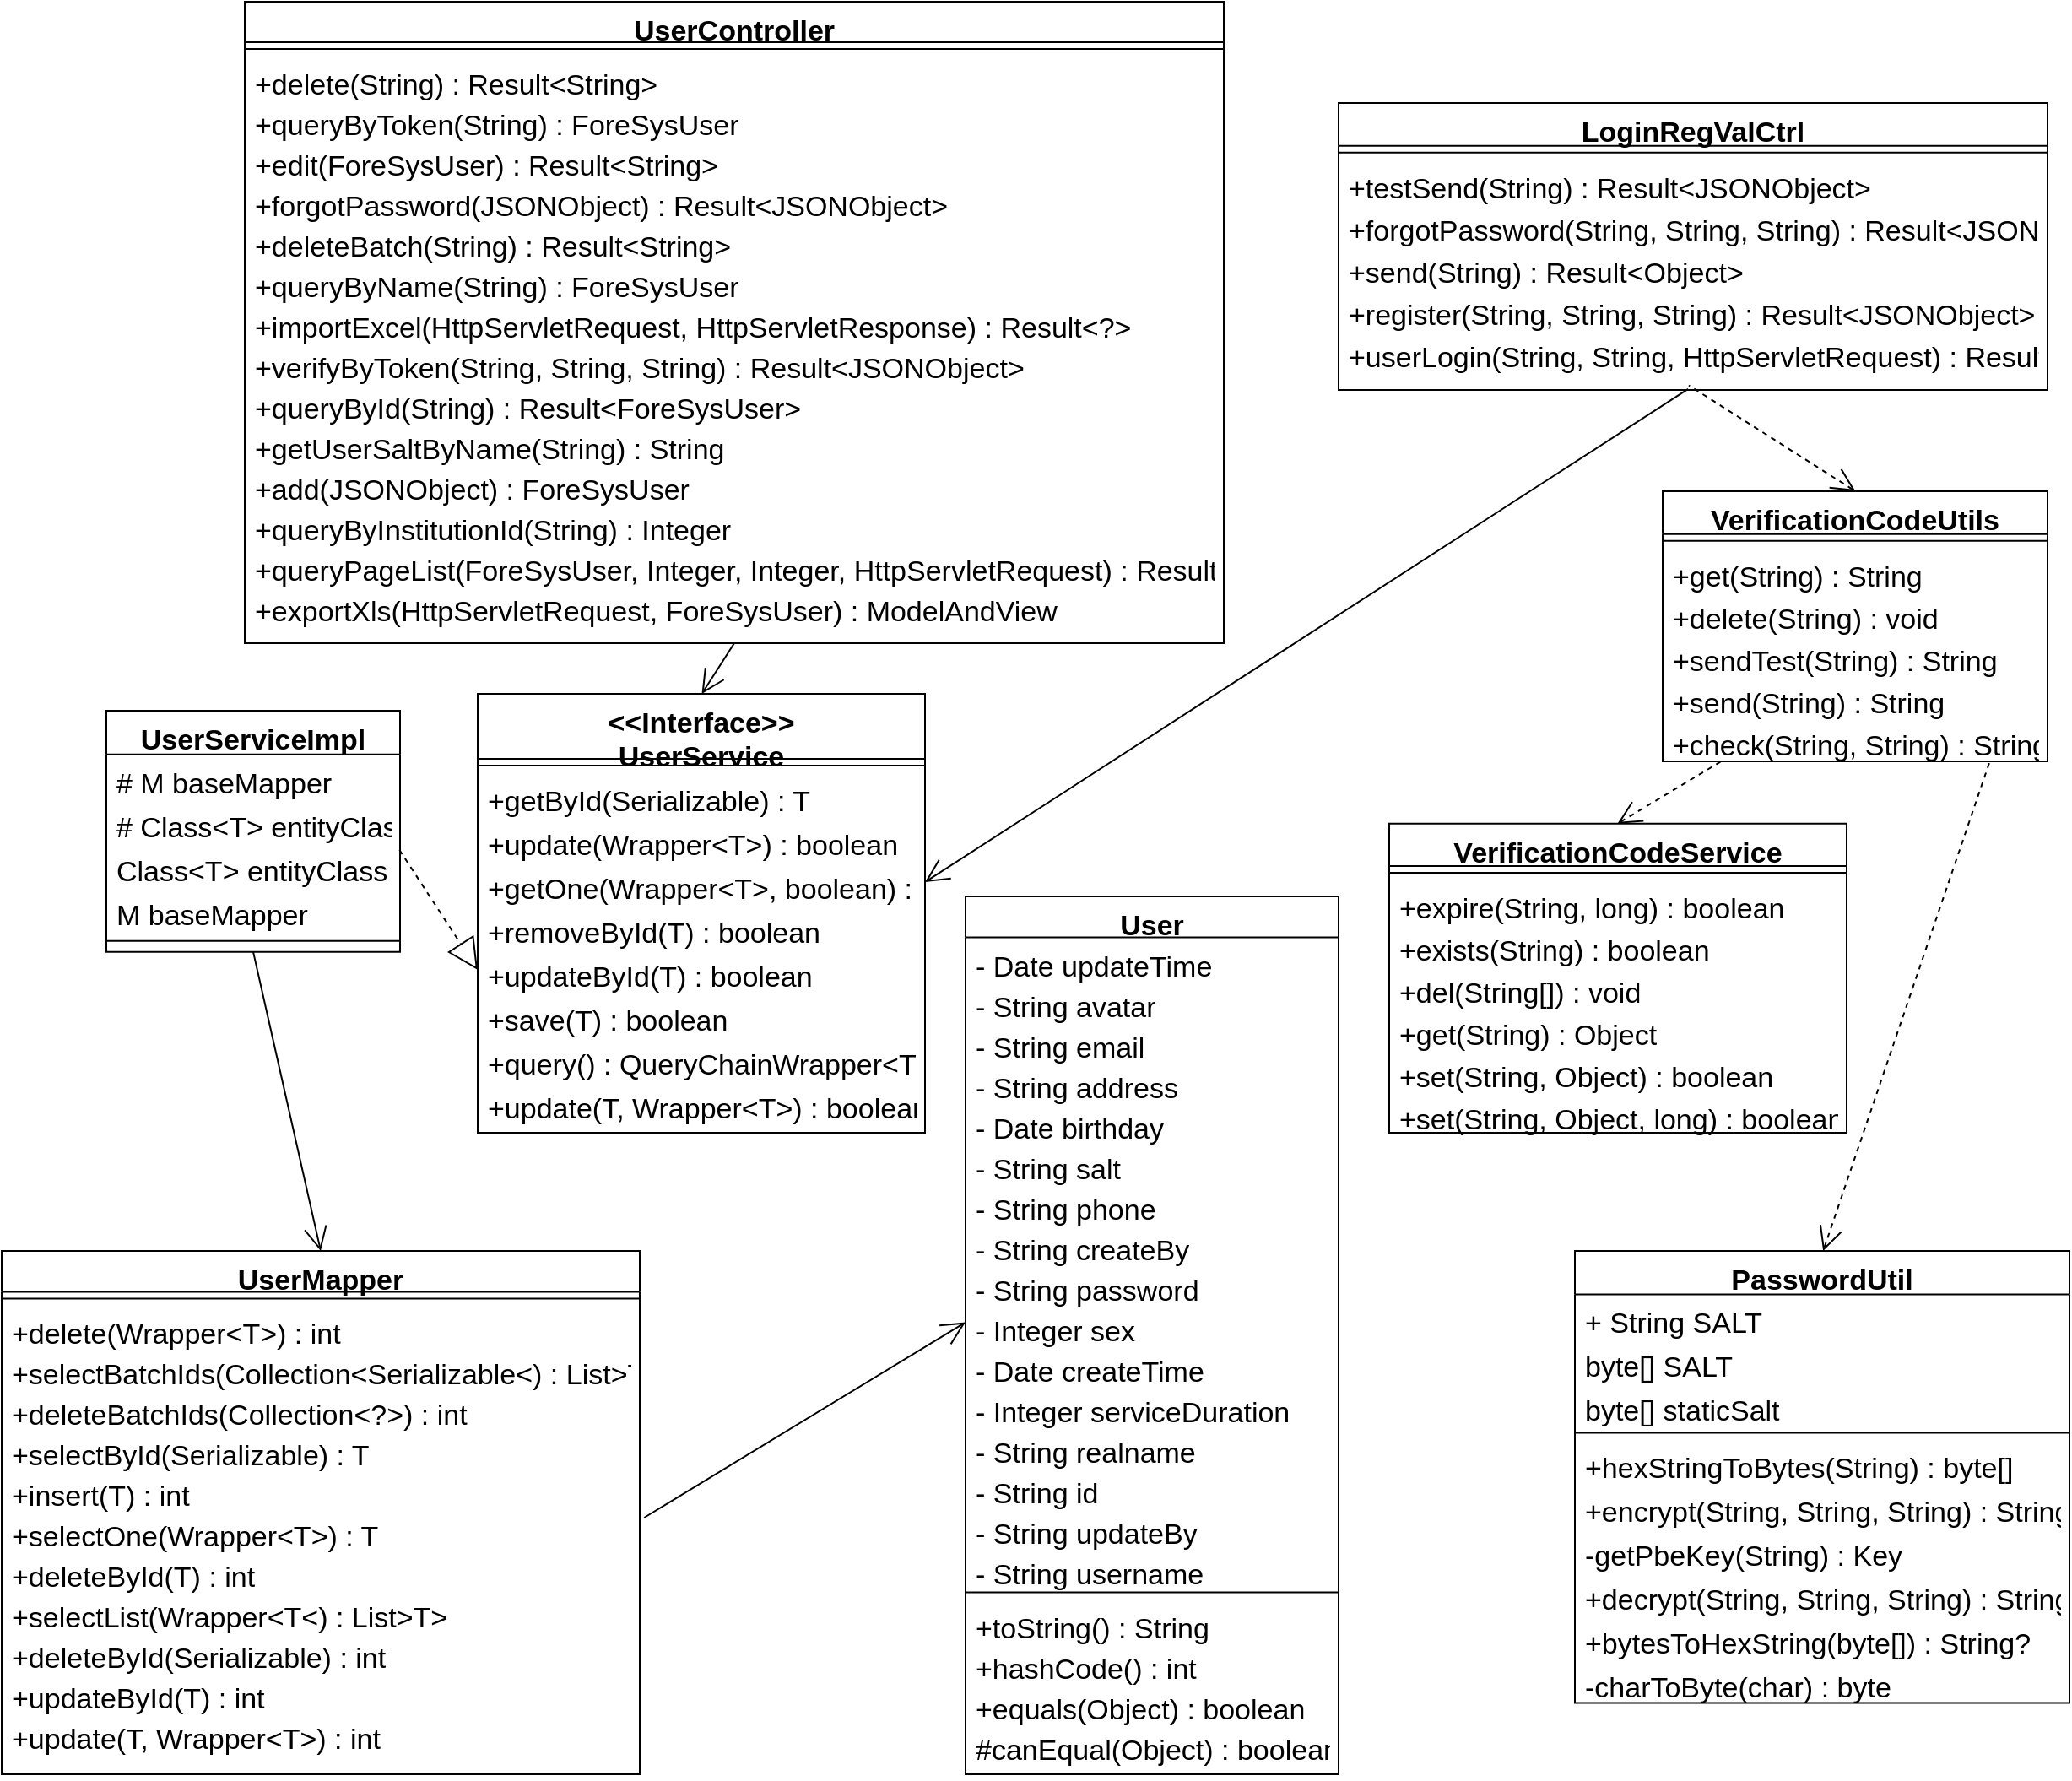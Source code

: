 <mxfile version="24.5.1" type="github">
  <diagram name="第 1 页" id="JgA8WgljMYyJsv3ChiZQ">
    <mxGraphModel dx="1793" dy="923" grid="1" gridSize="10" guides="1" tooltips="1" connect="1" arrows="1" fold="1" page="1" pageScale="1" pageWidth="827" pageHeight="1169" math="0" shadow="0">
      <root>
        <mxCell id="0" />
        <mxCell id="1" parent="0" />
        <mxCell id="t9qs0iMhJcl3v5R80LaA-109" value="UserController" style="swimlane;fontStyle=1;align=center;verticalAlign=top;childLayout=stackLayout;horizontal=1;startSize=24;horizontalStack=0;resizeParent=1;resizeParentMax=0;resizeLast=0;collapsible=0;marginBottom=0;fontSize=17;" vertex="1" parent="1">
          <mxGeometry x="172" y="640" width="580" height="380" as="geometry" />
        </mxCell>
        <mxCell id="t9qs0iMhJcl3v5R80LaA-110" style="line;strokeWidth=1;fillColor=none;align=left;verticalAlign=middle;spacingTop=-1;spacingLeft=3;spacingRight=3;rotatable=0;labelPosition=right;points=[];portConstraint=eastwest;strokeColor=inherit;fontSize=17;" vertex="1" parent="t9qs0iMhJcl3v5R80LaA-109">
          <mxGeometry y="24" width="580" height="8" as="geometry" />
        </mxCell>
        <mxCell id="t9qs0iMhJcl3v5R80LaA-111" value="+delete(String) : Result&lt;String&gt;" style="text;strokeColor=none;fillColor=none;align=left;verticalAlign=top;spacingLeft=4;spacingRight=4;overflow=hidden;rotatable=0;points=[[0,0.5],[1,0.5]];portConstraint=eastwest;fontSize=17;" vertex="1" parent="t9qs0iMhJcl3v5R80LaA-109">
          <mxGeometry y="32" width="580" height="24" as="geometry" />
        </mxCell>
        <mxCell id="t9qs0iMhJcl3v5R80LaA-112" value="+queryByToken(String) : ForeSysUser" style="text;strokeColor=none;fillColor=none;align=left;verticalAlign=top;spacingLeft=4;spacingRight=4;overflow=hidden;rotatable=0;points=[[0,0.5],[1,0.5]];portConstraint=eastwest;fontSize=17;" vertex="1" parent="t9qs0iMhJcl3v5R80LaA-109">
          <mxGeometry y="56" width="580" height="24" as="geometry" />
        </mxCell>
        <mxCell id="t9qs0iMhJcl3v5R80LaA-113" value="+edit(ForeSysUser) : Result&lt;String&gt;" style="text;strokeColor=none;fillColor=none;align=left;verticalAlign=top;spacingLeft=4;spacingRight=4;overflow=hidden;rotatable=0;points=[[0,0.5],[1,0.5]];portConstraint=eastwest;fontSize=17;" vertex="1" parent="t9qs0iMhJcl3v5R80LaA-109">
          <mxGeometry y="80" width="580" height="24" as="geometry" />
        </mxCell>
        <mxCell id="t9qs0iMhJcl3v5R80LaA-114" value="+forgotPassword(JSONObject) : Result&lt;JSONObject&gt;" style="text;strokeColor=none;fillColor=none;align=left;verticalAlign=top;spacingLeft=4;spacingRight=4;overflow=hidden;rotatable=0;points=[[0,0.5],[1,0.5]];portConstraint=eastwest;fontSize=17;" vertex="1" parent="t9qs0iMhJcl3v5R80LaA-109">
          <mxGeometry y="104" width="580" height="24" as="geometry" />
        </mxCell>
        <mxCell id="t9qs0iMhJcl3v5R80LaA-115" value="+deleteBatch(String) : Result&lt;String&gt;" style="text;strokeColor=none;fillColor=none;align=left;verticalAlign=top;spacingLeft=4;spacingRight=4;overflow=hidden;rotatable=0;points=[[0,0.5],[1,0.5]];portConstraint=eastwest;fontSize=17;" vertex="1" parent="t9qs0iMhJcl3v5R80LaA-109">
          <mxGeometry y="128" width="580" height="24" as="geometry" />
        </mxCell>
        <mxCell id="t9qs0iMhJcl3v5R80LaA-116" value="+queryByName(String) : ForeSysUser" style="text;strokeColor=none;fillColor=none;align=left;verticalAlign=top;spacingLeft=4;spacingRight=4;overflow=hidden;rotatable=0;points=[[0,0.5],[1,0.5]];portConstraint=eastwest;fontSize=17;" vertex="1" parent="t9qs0iMhJcl3v5R80LaA-109">
          <mxGeometry y="152" width="580" height="24" as="geometry" />
        </mxCell>
        <mxCell id="t9qs0iMhJcl3v5R80LaA-117" value="+importExcel(HttpServletRequest, HttpServletResponse) : Result&lt;?&gt;" style="text;strokeColor=none;fillColor=none;align=left;verticalAlign=top;spacingLeft=4;spacingRight=4;overflow=hidden;rotatable=0;points=[[0,0.5],[1,0.5]];portConstraint=eastwest;fontSize=17;" vertex="1" parent="t9qs0iMhJcl3v5R80LaA-109">
          <mxGeometry y="176" width="580" height="24" as="geometry" />
        </mxCell>
        <mxCell id="t9qs0iMhJcl3v5R80LaA-118" value="+verifyByToken(String, String, String) : Result&lt;JSONObject&gt;" style="text;strokeColor=none;fillColor=none;align=left;verticalAlign=top;spacingLeft=4;spacingRight=4;overflow=hidden;rotatable=0;points=[[0,0.5],[1,0.5]];portConstraint=eastwest;fontSize=17;" vertex="1" parent="t9qs0iMhJcl3v5R80LaA-109">
          <mxGeometry y="200" width="580" height="24" as="geometry" />
        </mxCell>
        <mxCell id="t9qs0iMhJcl3v5R80LaA-119" value="+queryById(String) : Result&lt;ForeSysUser&gt;" style="text;strokeColor=none;fillColor=none;align=left;verticalAlign=top;spacingLeft=4;spacingRight=4;overflow=hidden;rotatable=0;points=[[0,0.5],[1,0.5]];portConstraint=eastwest;fontSize=17;" vertex="1" parent="t9qs0iMhJcl3v5R80LaA-109">
          <mxGeometry y="224" width="580" height="24" as="geometry" />
        </mxCell>
        <mxCell id="t9qs0iMhJcl3v5R80LaA-120" value="+getUserSaltByName(String) : String" style="text;strokeColor=none;fillColor=none;align=left;verticalAlign=top;spacingLeft=4;spacingRight=4;overflow=hidden;rotatable=0;points=[[0,0.5],[1,0.5]];portConstraint=eastwest;fontSize=17;" vertex="1" parent="t9qs0iMhJcl3v5R80LaA-109">
          <mxGeometry y="248" width="580" height="24" as="geometry" />
        </mxCell>
        <mxCell id="t9qs0iMhJcl3v5R80LaA-121" value="+add(JSONObject) : ForeSysUser" style="text;strokeColor=none;fillColor=none;align=left;verticalAlign=top;spacingLeft=4;spacingRight=4;overflow=hidden;rotatable=0;points=[[0,0.5],[1,0.5]];portConstraint=eastwest;fontSize=17;" vertex="1" parent="t9qs0iMhJcl3v5R80LaA-109">
          <mxGeometry y="272" width="580" height="24" as="geometry" />
        </mxCell>
        <mxCell id="t9qs0iMhJcl3v5R80LaA-122" value="+queryByInstitutionId(String) : Integer" style="text;strokeColor=none;fillColor=none;align=left;verticalAlign=top;spacingLeft=4;spacingRight=4;overflow=hidden;rotatable=0;points=[[0,0.5],[1,0.5]];portConstraint=eastwest;fontSize=17;" vertex="1" parent="t9qs0iMhJcl3v5R80LaA-109">
          <mxGeometry y="296" width="580" height="24" as="geometry" />
        </mxCell>
        <mxCell id="t9qs0iMhJcl3v5R80LaA-123" value="+queryPageList(ForeSysUser, Integer, Integer, HttpServletRequest) : Result&lt;IPage&lt;JSONObject&gt;&gt;" style="text;strokeColor=none;fillColor=none;align=left;verticalAlign=top;spacingLeft=4;spacingRight=4;overflow=hidden;rotatable=0;points=[[0,0.5],[1,0.5]];portConstraint=eastwest;fontSize=17;" vertex="1" parent="t9qs0iMhJcl3v5R80LaA-109">
          <mxGeometry y="320" width="580" height="24" as="geometry" />
        </mxCell>
        <mxCell id="t9qs0iMhJcl3v5R80LaA-124" value="+exportXls(HttpServletRequest, ForeSysUser) : ModelAndView" style="text;strokeColor=none;fillColor=none;align=left;verticalAlign=top;spacingLeft=4;spacingRight=4;overflow=hidden;rotatable=0;points=[[0,0.5],[1,0.5]];portConstraint=eastwest;fontSize=17;" vertex="1" parent="t9qs0iMhJcl3v5R80LaA-109">
          <mxGeometry y="344" width="580" height="36" as="geometry" />
        </mxCell>
        <mxCell id="t9qs0iMhJcl3v5R80LaA-125" value="&lt;&lt;Interface&gt;&gt;&#xa;UserService" style="swimlane;fontStyle=1;align=center;verticalAlign=top;childLayout=stackLayout;horizontal=1;startSize=38.55;horizontalStack=0;resizeParent=1;resizeParentMax=0;resizeLast=0;collapsible=0;marginBottom=0;fontSize=17;" vertex="1" parent="1">
          <mxGeometry x="310" y="1050" width="265" height="260" as="geometry" />
        </mxCell>
        <mxCell id="t9qs0iMhJcl3v5R80LaA-126" style="line;strokeWidth=1;fillColor=none;align=left;verticalAlign=middle;spacingTop=-1;spacingLeft=3;spacingRight=3;rotatable=0;labelPosition=right;points=[];portConstraint=eastwest;strokeColor=inherit;fontSize=17;" vertex="1" parent="t9qs0iMhJcl3v5R80LaA-125">
          <mxGeometry y="38.55" width="265" height="8" as="geometry" />
        </mxCell>
        <mxCell id="t9qs0iMhJcl3v5R80LaA-127" value="+getById(Serializable) : T" style="text;strokeColor=none;fillColor=none;align=left;verticalAlign=top;spacingLeft=4;spacingRight=4;overflow=hidden;rotatable=0;points=[[0,0.5],[1,0.5]];portConstraint=eastwest;fontSize=17;" vertex="1" parent="t9qs0iMhJcl3v5R80LaA-125">
          <mxGeometry y="46.55" width="265" height="26" as="geometry" />
        </mxCell>
        <mxCell id="t9qs0iMhJcl3v5R80LaA-128" value="+update(Wrapper&lt;T&gt;) : boolean" style="text;strokeColor=none;fillColor=none;align=left;verticalAlign=top;spacingLeft=4;spacingRight=4;overflow=hidden;rotatable=0;points=[[0,0.5],[1,0.5]];portConstraint=eastwest;fontSize=17;" vertex="1" parent="t9qs0iMhJcl3v5R80LaA-125">
          <mxGeometry y="72.55" width="265" height="26" as="geometry" />
        </mxCell>
        <mxCell id="t9qs0iMhJcl3v5R80LaA-129" value="+getOne(Wrapper&lt;T&gt;, boolean) : T" style="text;strokeColor=none;fillColor=none;align=left;verticalAlign=top;spacingLeft=4;spacingRight=4;overflow=hidden;rotatable=0;points=[[0,0.5],[1,0.5]];portConstraint=eastwest;fontSize=17;" vertex="1" parent="t9qs0iMhJcl3v5R80LaA-125">
          <mxGeometry y="98.55" width="265" height="26" as="geometry" />
        </mxCell>
        <mxCell id="t9qs0iMhJcl3v5R80LaA-130" value="+removeById(T) : boolean" style="text;strokeColor=none;fillColor=none;align=left;verticalAlign=top;spacingLeft=4;spacingRight=4;overflow=hidden;rotatable=0;points=[[0,0.5],[1,0.5]];portConstraint=eastwest;fontSize=17;" vertex="1" parent="t9qs0iMhJcl3v5R80LaA-125">
          <mxGeometry y="124.55" width="265" height="26" as="geometry" />
        </mxCell>
        <mxCell id="t9qs0iMhJcl3v5R80LaA-131" value="+updateById(T) : boolean" style="text;strokeColor=none;fillColor=none;align=left;verticalAlign=top;spacingLeft=4;spacingRight=4;overflow=hidden;rotatable=0;points=[[0,0.5],[1,0.5]];portConstraint=eastwest;fontSize=17;" vertex="1" parent="t9qs0iMhJcl3v5R80LaA-125">
          <mxGeometry y="150.55" width="265" height="26" as="geometry" />
        </mxCell>
        <mxCell id="t9qs0iMhJcl3v5R80LaA-132" value="+save(T) : boolean" style="text;strokeColor=none;fillColor=none;align=left;verticalAlign=top;spacingLeft=4;spacingRight=4;overflow=hidden;rotatable=0;points=[[0,0.5],[1,0.5]];portConstraint=eastwest;fontSize=17;" vertex="1" parent="t9qs0iMhJcl3v5R80LaA-125">
          <mxGeometry y="176.55" width="265" height="26" as="geometry" />
        </mxCell>
        <mxCell id="t9qs0iMhJcl3v5R80LaA-133" value="+query() : QueryChainWrapper&lt;T&gt;" style="text;strokeColor=none;fillColor=none;align=left;verticalAlign=top;spacingLeft=4;spacingRight=4;overflow=hidden;rotatable=0;points=[[0,0.5],[1,0.5]];portConstraint=eastwest;fontSize=17;" vertex="1" parent="t9qs0iMhJcl3v5R80LaA-125">
          <mxGeometry y="202.55" width="265" height="26" as="geometry" />
        </mxCell>
        <mxCell id="t9qs0iMhJcl3v5R80LaA-134" value="+update(T, Wrapper&lt;T&gt;) : boolean" style="text;strokeColor=none;fillColor=none;align=left;verticalAlign=top;spacingLeft=4;spacingRight=4;overflow=hidden;rotatable=0;points=[[0,0.5],[1,0.5]];portConstraint=eastwest;fontSize=17;" vertex="1" parent="t9qs0iMhJcl3v5R80LaA-125">
          <mxGeometry y="228.55" width="265" height="31.45" as="geometry" />
        </mxCell>
        <mxCell id="t9qs0iMhJcl3v5R80LaA-135" value="User" style="swimlane;fontStyle=1;align=center;verticalAlign=top;childLayout=stackLayout;horizontal=1;startSize=24.286;horizontalStack=0;resizeParent=1;resizeParentMax=0;resizeLast=0;collapsible=0;marginBottom=0;fontSize=17;" vertex="1" parent="1">
          <mxGeometry x="599" y="1170" width="221" height="519.996" as="geometry" />
        </mxCell>
        <mxCell id="t9qs0iMhJcl3v5R80LaA-136" value="- Date updateTime" style="text;strokeColor=none;fillColor=none;align=left;verticalAlign=top;spacingLeft=4;spacingRight=4;overflow=hidden;rotatable=0;points=[[0,0.5],[1,0.5]];portConstraint=eastwest;fontSize=17;" vertex="1" parent="t9qs0iMhJcl3v5R80LaA-135">
          <mxGeometry y="24.286" width="221" height="24" as="geometry" />
        </mxCell>
        <mxCell id="t9qs0iMhJcl3v5R80LaA-137" value="- String avatar" style="text;strokeColor=none;fillColor=none;align=left;verticalAlign=top;spacingLeft=4;spacingRight=4;overflow=hidden;rotatable=0;points=[[0,0.5],[1,0.5]];portConstraint=eastwest;fontSize=17;" vertex="1" parent="t9qs0iMhJcl3v5R80LaA-135">
          <mxGeometry y="48.286" width="221" height="24" as="geometry" />
        </mxCell>
        <mxCell id="t9qs0iMhJcl3v5R80LaA-138" value="- String email" style="text;strokeColor=none;fillColor=none;align=left;verticalAlign=top;spacingLeft=4;spacingRight=4;overflow=hidden;rotatable=0;points=[[0,0.5],[1,0.5]];portConstraint=eastwest;fontSize=17;" vertex="1" parent="t9qs0iMhJcl3v5R80LaA-135">
          <mxGeometry y="72.286" width="221" height="24" as="geometry" />
        </mxCell>
        <mxCell id="t9qs0iMhJcl3v5R80LaA-139" value="- String address" style="text;strokeColor=none;fillColor=none;align=left;verticalAlign=top;spacingLeft=4;spacingRight=4;overflow=hidden;rotatable=0;points=[[0,0.5],[1,0.5]];portConstraint=eastwest;fontSize=17;" vertex="1" parent="t9qs0iMhJcl3v5R80LaA-135">
          <mxGeometry y="96.286" width="221" height="24" as="geometry" />
        </mxCell>
        <mxCell id="t9qs0iMhJcl3v5R80LaA-140" value="- Date birthday" style="text;strokeColor=none;fillColor=none;align=left;verticalAlign=top;spacingLeft=4;spacingRight=4;overflow=hidden;rotatable=0;points=[[0,0.5],[1,0.5]];portConstraint=eastwest;fontSize=17;" vertex="1" parent="t9qs0iMhJcl3v5R80LaA-135">
          <mxGeometry y="120.286" width="221" height="24" as="geometry" />
        </mxCell>
        <mxCell id="t9qs0iMhJcl3v5R80LaA-141" value="- String salt" style="text;strokeColor=none;fillColor=none;align=left;verticalAlign=top;spacingLeft=4;spacingRight=4;overflow=hidden;rotatable=0;points=[[0,0.5],[1,0.5]];portConstraint=eastwest;fontSize=17;" vertex="1" parent="t9qs0iMhJcl3v5R80LaA-135">
          <mxGeometry y="144.286" width="221" height="24" as="geometry" />
        </mxCell>
        <mxCell id="t9qs0iMhJcl3v5R80LaA-142" value="- String phone" style="text;strokeColor=none;fillColor=none;align=left;verticalAlign=top;spacingLeft=4;spacingRight=4;overflow=hidden;rotatable=0;points=[[0,0.5],[1,0.5]];portConstraint=eastwest;fontSize=17;" vertex="1" parent="t9qs0iMhJcl3v5R80LaA-135">
          <mxGeometry y="168.286" width="221" height="24" as="geometry" />
        </mxCell>
        <mxCell id="t9qs0iMhJcl3v5R80LaA-143" value="- String createBy" style="text;strokeColor=none;fillColor=none;align=left;verticalAlign=top;spacingLeft=4;spacingRight=4;overflow=hidden;rotatable=0;points=[[0,0.5],[1,0.5]];portConstraint=eastwest;fontSize=17;" vertex="1" parent="t9qs0iMhJcl3v5R80LaA-135">
          <mxGeometry y="192.286" width="221" height="24" as="geometry" />
        </mxCell>
        <mxCell id="t9qs0iMhJcl3v5R80LaA-144" value="- String password" style="text;strokeColor=none;fillColor=none;align=left;verticalAlign=top;spacingLeft=4;spacingRight=4;overflow=hidden;rotatable=0;points=[[0,0.5],[1,0.5]];portConstraint=eastwest;fontSize=17;" vertex="1" parent="t9qs0iMhJcl3v5R80LaA-135">
          <mxGeometry y="216.286" width="221" height="24" as="geometry" />
        </mxCell>
        <mxCell id="t9qs0iMhJcl3v5R80LaA-145" value="- Integer sex" style="text;strokeColor=none;fillColor=none;align=left;verticalAlign=top;spacingLeft=4;spacingRight=4;overflow=hidden;rotatable=0;points=[[0,0.5],[1,0.5]];portConstraint=eastwest;fontSize=17;" vertex="1" parent="t9qs0iMhJcl3v5R80LaA-135">
          <mxGeometry y="240.286" width="221" height="24" as="geometry" />
        </mxCell>
        <mxCell id="t9qs0iMhJcl3v5R80LaA-146" value="- Date createTime" style="text;strokeColor=none;fillColor=none;align=left;verticalAlign=top;spacingLeft=4;spacingRight=4;overflow=hidden;rotatable=0;points=[[0,0.5],[1,0.5]];portConstraint=eastwest;fontSize=17;" vertex="1" parent="t9qs0iMhJcl3v5R80LaA-135">
          <mxGeometry y="264.286" width="221" height="24" as="geometry" />
        </mxCell>
        <mxCell id="t9qs0iMhJcl3v5R80LaA-147" value="- Integer serviceDuration" style="text;strokeColor=none;fillColor=none;align=left;verticalAlign=top;spacingLeft=4;spacingRight=4;overflow=hidden;rotatable=0;points=[[0,0.5],[1,0.5]];portConstraint=eastwest;fontSize=17;" vertex="1" parent="t9qs0iMhJcl3v5R80LaA-135">
          <mxGeometry y="288.286" width="221" height="24" as="geometry" />
        </mxCell>
        <mxCell id="t9qs0iMhJcl3v5R80LaA-148" value="- String realname" style="text;strokeColor=none;fillColor=none;align=left;verticalAlign=top;spacingLeft=4;spacingRight=4;overflow=hidden;rotatable=0;points=[[0,0.5],[1,0.5]];portConstraint=eastwest;fontSize=17;" vertex="1" parent="t9qs0iMhJcl3v5R80LaA-135">
          <mxGeometry y="312.286" width="221" height="24" as="geometry" />
        </mxCell>
        <mxCell id="t9qs0iMhJcl3v5R80LaA-149" value="- String id" style="text;strokeColor=none;fillColor=none;align=left;verticalAlign=top;spacingLeft=4;spacingRight=4;overflow=hidden;rotatable=0;points=[[0,0.5],[1,0.5]];portConstraint=eastwest;fontSize=17;" vertex="1" parent="t9qs0iMhJcl3v5R80LaA-135">
          <mxGeometry y="336.286" width="221" height="24" as="geometry" />
        </mxCell>
        <mxCell id="t9qs0iMhJcl3v5R80LaA-150" value="- String updateBy" style="text;strokeColor=none;fillColor=none;align=left;verticalAlign=top;spacingLeft=4;spacingRight=4;overflow=hidden;rotatable=0;points=[[0,0.5],[1,0.5]];portConstraint=eastwest;fontSize=17;" vertex="1" parent="t9qs0iMhJcl3v5R80LaA-135">
          <mxGeometry y="360.286" width="221" height="24" as="geometry" />
        </mxCell>
        <mxCell id="t9qs0iMhJcl3v5R80LaA-151" value="- String username" style="text;strokeColor=none;fillColor=none;align=left;verticalAlign=top;spacingLeft=4;spacingRight=4;overflow=hidden;rotatable=0;points=[[0,0.5],[1,0.5]];portConstraint=eastwest;fontSize=17;" vertex="1" parent="t9qs0iMhJcl3v5R80LaA-135">
          <mxGeometry y="384.286" width="221" height="24" as="geometry" />
        </mxCell>
        <mxCell id="t9qs0iMhJcl3v5R80LaA-152" style="line;strokeWidth=1;fillColor=none;align=left;verticalAlign=middle;spacingTop=-1;spacingLeft=3;spacingRight=3;rotatable=0;labelPosition=right;points=[];portConstraint=eastwest;strokeColor=inherit;fontSize=17;" vertex="1" parent="t9qs0iMhJcl3v5R80LaA-135">
          <mxGeometry y="408.286" width="221" height="8" as="geometry" />
        </mxCell>
        <mxCell id="t9qs0iMhJcl3v5R80LaA-153" value="+toString() : String" style="text;strokeColor=none;fillColor=none;align=left;verticalAlign=top;spacingLeft=4;spacingRight=4;overflow=hidden;rotatable=0;points=[[0,0.5],[1,0.5]];portConstraint=eastwest;fontSize=17;" vertex="1" parent="t9qs0iMhJcl3v5R80LaA-135">
          <mxGeometry y="416.286" width="221" height="24" as="geometry" />
        </mxCell>
        <mxCell id="t9qs0iMhJcl3v5R80LaA-154" value="+hashCode() : int" style="text;strokeColor=none;fillColor=none;align=left;verticalAlign=top;spacingLeft=4;spacingRight=4;overflow=hidden;rotatable=0;points=[[0,0.5],[1,0.5]];portConstraint=eastwest;fontSize=17;" vertex="1" parent="t9qs0iMhJcl3v5R80LaA-135">
          <mxGeometry y="440.286" width="221" height="24" as="geometry" />
        </mxCell>
        <mxCell id="t9qs0iMhJcl3v5R80LaA-155" value="+equals(Object) : boolean" style="text;strokeColor=none;fillColor=none;align=left;verticalAlign=top;spacingLeft=4;spacingRight=4;overflow=hidden;rotatable=0;points=[[0,0.5],[1,0.5]];portConstraint=eastwest;fontSize=17;" vertex="1" parent="t9qs0iMhJcl3v5R80LaA-135">
          <mxGeometry y="464.286" width="221" height="24" as="geometry" />
        </mxCell>
        <mxCell id="t9qs0iMhJcl3v5R80LaA-156" value="#canEqual(Object) : boolean" style="text;strokeColor=none;fillColor=none;align=left;verticalAlign=top;spacingLeft=4;spacingRight=4;overflow=hidden;rotatable=0;points=[[0,0.5],[1,0.5]];portConstraint=eastwest;fontSize=17;" vertex="1" parent="t9qs0iMhJcl3v5R80LaA-135">
          <mxGeometry y="488.286" width="221" height="31.71" as="geometry" />
        </mxCell>
        <mxCell id="t9qs0iMhJcl3v5R80LaA-157" value="UserMapper" style="swimlane;fontStyle=1;align=center;verticalAlign=top;childLayout=stackLayout;horizontal=1;startSize=24.24;horizontalStack=0;resizeParent=1;resizeParentMax=0;resizeLast=0;collapsible=0;marginBottom=0;fontSize=17;" vertex="1" parent="1">
          <mxGeometry x="28" y="1380" width="378" height="310" as="geometry" />
        </mxCell>
        <mxCell id="t9qs0iMhJcl3v5R80LaA-158" style="line;strokeWidth=1;fillColor=none;align=left;verticalAlign=middle;spacingTop=-1;spacingLeft=3;spacingRight=3;rotatable=0;labelPosition=right;points=[];portConstraint=eastwest;strokeColor=inherit;fontSize=17;" vertex="1" parent="t9qs0iMhJcl3v5R80LaA-157">
          <mxGeometry y="24.24" width="378" height="8" as="geometry" />
        </mxCell>
        <mxCell id="t9qs0iMhJcl3v5R80LaA-159" value="+delete(Wrapper&lt;T&gt;) : int" style="text;strokeColor=none;fillColor=none;align=left;verticalAlign=top;spacingLeft=4;spacingRight=4;overflow=hidden;rotatable=0;points=[[0,0.5],[1,0.5]];portConstraint=eastwest;fontSize=17;" vertex="1" parent="t9qs0iMhJcl3v5R80LaA-157">
          <mxGeometry y="32.24" width="378" height="24" as="geometry" />
        </mxCell>
        <mxCell id="t9qs0iMhJcl3v5R80LaA-160" value="+selectBatchIds(Collection&lt;Serializable&lt;) : List&gt;T&gt;" style="text;strokeColor=none;fillColor=none;align=left;verticalAlign=top;spacingLeft=4;spacingRight=4;overflow=hidden;rotatable=0;points=[[0,0.5],[1,0.5]];portConstraint=eastwest;fontSize=17;" vertex="1" parent="t9qs0iMhJcl3v5R80LaA-157">
          <mxGeometry y="56.24" width="378" height="24" as="geometry" />
        </mxCell>
        <mxCell id="t9qs0iMhJcl3v5R80LaA-161" value="+deleteBatchIds(Collection&lt;?&gt;) : int" style="text;strokeColor=none;fillColor=none;align=left;verticalAlign=top;spacingLeft=4;spacingRight=4;overflow=hidden;rotatable=0;points=[[0,0.5],[1,0.5]];portConstraint=eastwest;fontSize=17;" vertex="1" parent="t9qs0iMhJcl3v5R80LaA-157">
          <mxGeometry y="80.24" width="378" height="24" as="geometry" />
        </mxCell>
        <mxCell id="t9qs0iMhJcl3v5R80LaA-162" value="+selectById(Serializable) : T" style="text;strokeColor=none;fillColor=none;align=left;verticalAlign=top;spacingLeft=4;spacingRight=4;overflow=hidden;rotatable=0;points=[[0,0.5],[1,0.5]];portConstraint=eastwest;fontSize=17;" vertex="1" parent="t9qs0iMhJcl3v5R80LaA-157">
          <mxGeometry y="104.24" width="378" height="24" as="geometry" />
        </mxCell>
        <mxCell id="t9qs0iMhJcl3v5R80LaA-163" value="+insert(T) : int" style="text;strokeColor=none;fillColor=none;align=left;verticalAlign=top;spacingLeft=4;spacingRight=4;overflow=hidden;rotatable=0;points=[[0,0.5],[1,0.5]];portConstraint=eastwest;fontSize=17;" vertex="1" parent="t9qs0iMhJcl3v5R80LaA-157">
          <mxGeometry y="128.24" width="378" height="24" as="geometry" />
        </mxCell>
        <mxCell id="t9qs0iMhJcl3v5R80LaA-164" value="+selectOne(Wrapper&lt;T&gt;) : T" style="text;strokeColor=none;fillColor=none;align=left;verticalAlign=top;spacingLeft=4;spacingRight=4;overflow=hidden;rotatable=0;points=[[0,0.5],[1,0.5]];portConstraint=eastwest;fontSize=17;" vertex="1" parent="t9qs0iMhJcl3v5R80LaA-157">
          <mxGeometry y="152.24" width="378" height="24" as="geometry" />
        </mxCell>
        <mxCell id="t9qs0iMhJcl3v5R80LaA-165" value="+deleteById(T) : int" style="text;strokeColor=none;fillColor=none;align=left;verticalAlign=top;spacingLeft=4;spacingRight=4;overflow=hidden;rotatable=0;points=[[0,0.5],[1,0.5]];portConstraint=eastwest;fontSize=17;" vertex="1" parent="t9qs0iMhJcl3v5R80LaA-157">
          <mxGeometry y="176.24" width="378" height="24" as="geometry" />
        </mxCell>
        <mxCell id="t9qs0iMhJcl3v5R80LaA-166" value="+selectList(Wrapper&lt;T&lt;) : List&gt;T&gt;" style="text;strokeColor=none;fillColor=none;align=left;verticalAlign=top;spacingLeft=4;spacingRight=4;overflow=hidden;rotatable=0;points=[[0,0.5],[1,0.5]];portConstraint=eastwest;fontSize=17;" vertex="1" parent="t9qs0iMhJcl3v5R80LaA-157">
          <mxGeometry y="200.24" width="378" height="24" as="geometry" />
        </mxCell>
        <mxCell id="t9qs0iMhJcl3v5R80LaA-167" value="+deleteById(Serializable) : int" style="text;strokeColor=none;fillColor=none;align=left;verticalAlign=top;spacingLeft=4;spacingRight=4;overflow=hidden;rotatable=0;points=[[0,0.5],[1,0.5]];portConstraint=eastwest;fontSize=17;" vertex="1" parent="t9qs0iMhJcl3v5R80LaA-157">
          <mxGeometry y="224.24" width="378" height="24" as="geometry" />
        </mxCell>
        <mxCell id="t9qs0iMhJcl3v5R80LaA-168" value="+updateById(T) : int" style="text;strokeColor=none;fillColor=none;align=left;verticalAlign=top;spacingLeft=4;spacingRight=4;overflow=hidden;rotatable=0;points=[[0,0.5],[1,0.5]];portConstraint=eastwest;fontSize=17;" vertex="1" parent="t9qs0iMhJcl3v5R80LaA-157">
          <mxGeometry y="248.24" width="378" height="24" as="geometry" />
        </mxCell>
        <mxCell id="t9qs0iMhJcl3v5R80LaA-169" value="+update(T, Wrapper&lt;T&gt;) : int" style="text;strokeColor=none;fillColor=none;align=left;verticalAlign=top;spacingLeft=4;spacingRight=4;overflow=hidden;rotatable=0;points=[[0,0.5],[1,0.5]];portConstraint=eastwest;fontSize=17;" vertex="1" parent="t9qs0iMhJcl3v5R80LaA-157">
          <mxGeometry y="272.24" width="378" height="37.76" as="geometry" />
        </mxCell>
        <mxCell id="t9qs0iMhJcl3v5R80LaA-170" value="VerificationCodeUtils" style="swimlane;fontStyle=1;align=center;verticalAlign=top;childLayout=stackLayout;horizontal=1;startSize=25.385;horizontalStack=0;resizeParent=1;resizeParentMax=0;resizeLast=0;collapsible=0;marginBottom=0;fontSize=17;" vertex="1" parent="1">
          <mxGeometry x="1012" y="930" width="228" height="160.005" as="geometry" />
        </mxCell>
        <mxCell id="t9qs0iMhJcl3v5R80LaA-171" style="line;strokeWidth=1;fillColor=none;align=left;verticalAlign=middle;spacingTop=-1;spacingLeft=3;spacingRight=3;rotatable=0;labelPosition=right;points=[];portConstraint=eastwest;strokeColor=inherit;fontSize=17;" vertex="1" parent="t9qs0iMhJcl3v5R80LaA-170">
          <mxGeometry y="25.385" width="228" height="8" as="geometry" />
        </mxCell>
        <mxCell id="t9qs0iMhJcl3v5R80LaA-172" value="+get(String) : String" style="text;strokeColor=none;fillColor=none;align=left;verticalAlign=top;spacingLeft=4;spacingRight=4;overflow=hidden;rotatable=0;points=[[0,0.5],[1,0.5]];portConstraint=eastwest;fontSize=17;" vertex="1" parent="t9qs0iMhJcl3v5R80LaA-170">
          <mxGeometry y="33.385" width="228" height="25" as="geometry" />
        </mxCell>
        <mxCell id="t9qs0iMhJcl3v5R80LaA-173" value="+delete(String) : void" style="text;strokeColor=none;fillColor=none;align=left;verticalAlign=top;spacingLeft=4;spacingRight=4;overflow=hidden;rotatable=0;points=[[0,0.5],[1,0.5]];portConstraint=eastwest;fontSize=17;" vertex="1" parent="t9qs0iMhJcl3v5R80LaA-170">
          <mxGeometry y="58.385" width="228" height="25" as="geometry" />
        </mxCell>
        <mxCell id="t9qs0iMhJcl3v5R80LaA-174" value="+sendTest(String) : String" style="text;strokeColor=none;fillColor=none;align=left;verticalAlign=top;spacingLeft=4;spacingRight=4;overflow=hidden;rotatable=0;points=[[0,0.5],[1,0.5]];portConstraint=eastwest;fontSize=17;" vertex="1" parent="t9qs0iMhJcl3v5R80LaA-170">
          <mxGeometry y="83.385" width="228" height="25" as="geometry" />
        </mxCell>
        <mxCell id="t9qs0iMhJcl3v5R80LaA-175" value="+send(String) : String" style="text;strokeColor=none;fillColor=none;align=left;verticalAlign=top;spacingLeft=4;spacingRight=4;overflow=hidden;rotatable=0;points=[[0,0.5],[1,0.5]];portConstraint=eastwest;fontSize=17;" vertex="1" parent="t9qs0iMhJcl3v5R80LaA-170">
          <mxGeometry y="108.385" width="228" height="25" as="geometry" />
        </mxCell>
        <mxCell id="t9qs0iMhJcl3v5R80LaA-176" value="+check(String, String) : String" style="text;strokeColor=none;fillColor=none;align=left;verticalAlign=top;spacingLeft=4;spacingRight=4;overflow=hidden;rotatable=0;points=[[0,0.5],[1,0.5]];portConstraint=eastwest;fontSize=17;" vertex="1" parent="t9qs0iMhJcl3v5R80LaA-170">
          <mxGeometry y="133.385" width="228" height="26.62" as="geometry" />
        </mxCell>
        <mxCell id="t9qs0iMhJcl3v5R80LaA-177" value="LoginRegValCtrl" style="swimlane;fontStyle=1;align=center;verticalAlign=top;childLayout=stackLayout;horizontal=1;startSize=25.385;horizontalStack=0;resizeParent=1;resizeParentMax=0;resizeLast=0;collapsible=0;marginBottom=0;fontSize=17;" vertex="1" parent="1">
          <mxGeometry x="820" y="700" width="420" height="170.005" as="geometry" />
        </mxCell>
        <mxCell id="t9qs0iMhJcl3v5R80LaA-178" style="line;strokeWidth=1;fillColor=none;align=left;verticalAlign=middle;spacingTop=-1;spacingLeft=3;spacingRight=3;rotatable=0;labelPosition=right;points=[];portConstraint=eastwest;strokeColor=inherit;fontSize=17;" vertex="1" parent="t9qs0iMhJcl3v5R80LaA-177">
          <mxGeometry y="25.385" width="420" height="8" as="geometry" />
        </mxCell>
        <mxCell id="t9qs0iMhJcl3v5R80LaA-179" value="+testSend(String) : Result&lt;JSONObject&gt;" style="text;strokeColor=none;fillColor=none;align=left;verticalAlign=top;spacingLeft=4;spacingRight=4;overflow=hidden;rotatable=0;points=[[0,0.5],[1,0.5]];portConstraint=eastwest;fontSize=17;" vertex="1" parent="t9qs0iMhJcl3v5R80LaA-177">
          <mxGeometry y="33.385" width="420" height="25" as="geometry" />
        </mxCell>
        <mxCell id="t9qs0iMhJcl3v5R80LaA-180" value="+forgotPassword(String, String, String) : Result&lt;JSONObject&gt;" style="text;strokeColor=none;fillColor=none;align=left;verticalAlign=top;spacingLeft=4;spacingRight=4;overflow=hidden;rotatable=0;points=[[0,0.5],[1,0.5]];portConstraint=eastwest;fontSize=17;" vertex="1" parent="t9qs0iMhJcl3v5R80LaA-177">
          <mxGeometry y="58.385" width="420" height="25" as="geometry" />
        </mxCell>
        <mxCell id="t9qs0iMhJcl3v5R80LaA-181" value="+send(String) : Result&lt;Object&gt;" style="text;strokeColor=none;fillColor=none;align=left;verticalAlign=top;spacingLeft=4;spacingRight=4;overflow=hidden;rotatable=0;points=[[0,0.5],[1,0.5]];portConstraint=eastwest;fontSize=17;" vertex="1" parent="t9qs0iMhJcl3v5R80LaA-177">
          <mxGeometry y="83.385" width="420" height="25" as="geometry" />
        </mxCell>
        <mxCell id="t9qs0iMhJcl3v5R80LaA-182" value="+register(String, String, String) : Result&lt;JSONObject&gt;" style="text;strokeColor=none;fillColor=none;align=left;verticalAlign=top;spacingLeft=4;spacingRight=4;overflow=hidden;rotatable=0;points=[[0,0.5],[1,0.5]];portConstraint=eastwest;fontSize=17;" vertex="1" parent="t9qs0iMhJcl3v5R80LaA-177">
          <mxGeometry y="108.385" width="420" height="25" as="geometry" />
        </mxCell>
        <mxCell id="t9qs0iMhJcl3v5R80LaA-183" value="+userLogin(String, String, HttpServletRequest) : Result&lt;JSONObject&gt;" style="text;strokeColor=none;fillColor=none;align=left;verticalAlign=top;spacingLeft=4;spacingRight=4;overflow=hidden;rotatable=0;points=[[0,0.5],[1,0.5]];portConstraint=eastwest;fontSize=17;" vertex="1" parent="t9qs0iMhJcl3v5R80LaA-177">
          <mxGeometry y="133.385" width="420" height="36.62" as="geometry" />
        </mxCell>
        <mxCell id="t9qs0iMhJcl3v5R80LaA-184" value="VerificationCodeService" style="swimlane;fontStyle=1;align=center;verticalAlign=top;childLayout=stackLayout;horizontal=1;startSize=25.067;horizontalStack=0;resizeParent=1;resizeParentMax=0;resizeLast=0;collapsible=0;marginBottom=0;fontSize=17;" vertex="1" parent="1">
          <mxGeometry x="850" y="1126.93" width="271" height="183.067" as="geometry" />
        </mxCell>
        <mxCell id="t9qs0iMhJcl3v5R80LaA-185" style="line;strokeWidth=1;fillColor=none;align=left;verticalAlign=middle;spacingTop=-1;spacingLeft=3;spacingRight=3;rotatable=0;labelPosition=right;points=[];portConstraint=eastwest;strokeColor=inherit;fontSize=17;" vertex="1" parent="t9qs0iMhJcl3v5R80LaA-184">
          <mxGeometry y="25.067" width="271" height="8" as="geometry" />
        </mxCell>
        <mxCell id="t9qs0iMhJcl3v5R80LaA-186" value="+expire(String, long) : boolean" style="text;strokeColor=none;fillColor=none;align=left;verticalAlign=top;spacingLeft=4;spacingRight=4;overflow=hidden;rotatable=0;points=[[0,0.5],[1,0.5]];portConstraint=eastwest;fontSize=17;" vertex="1" parent="t9qs0iMhJcl3v5R80LaA-184">
          <mxGeometry y="33.067" width="271" height="25" as="geometry" />
        </mxCell>
        <mxCell id="t9qs0iMhJcl3v5R80LaA-187" value="+exists(String) : boolean" style="text;strokeColor=none;fillColor=none;align=left;verticalAlign=top;spacingLeft=4;spacingRight=4;overflow=hidden;rotatable=0;points=[[0,0.5],[1,0.5]];portConstraint=eastwest;fontSize=17;" vertex="1" parent="t9qs0iMhJcl3v5R80LaA-184">
          <mxGeometry y="58.067" width="271" height="25" as="geometry" />
        </mxCell>
        <mxCell id="t9qs0iMhJcl3v5R80LaA-188" value="+del(String[]) : void" style="text;strokeColor=none;fillColor=none;align=left;verticalAlign=top;spacingLeft=4;spacingRight=4;overflow=hidden;rotatable=0;points=[[0,0.5],[1,0.5]];portConstraint=eastwest;fontSize=17;" vertex="1" parent="t9qs0iMhJcl3v5R80LaA-184">
          <mxGeometry y="83.067" width="271" height="25" as="geometry" />
        </mxCell>
        <mxCell id="t9qs0iMhJcl3v5R80LaA-189" value="+get(String) : Object" style="text;strokeColor=none;fillColor=none;align=left;verticalAlign=top;spacingLeft=4;spacingRight=4;overflow=hidden;rotatable=0;points=[[0,0.5],[1,0.5]];portConstraint=eastwest;fontSize=17;" vertex="1" parent="t9qs0iMhJcl3v5R80LaA-184">
          <mxGeometry y="108.067" width="271" height="25" as="geometry" />
        </mxCell>
        <mxCell id="t9qs0iMhJcl3v5R80LaA-190" value="+set(String, Object) : boolean" style="text;strokeColor=none;fillColor=none;align=left;verticalAlign=top;spacingLeft=4;spacingRight=4;overflow=hidden;rotatable=0;points=[[0,0.5],[1,0.5]];portConstraint=eastwest;fontSize=17;" vertex="1" parent="t9qs0iMhJcl3v5R80LaA-184">
          <mxGeometry y="133.067" width="271" height="25" as="geometry" />
        </mxCell>
        <mxCell id="t9qs0iMhJcl3v5R80LaA-191" value="+set(String, Object, long) : boolean" style="text;strokeColor=none;fillColor=none;align=left;verticalAlign=top;spacingLeft=4;spacingRight=4;overflow=hidden;rotatable=0;points=[[0,0.5],[1,0.5]];portConstraint=eastwest;fontSize=17;" vertex="1" parent="t9qs0iMhJcl3v5R80LaA-184">
          <mxGeometry y="158.067" width="271" height="25" as="geometry" />
        </mxCell>
        <mxCell id="t9qs0iMhJcl3v5R80LaA-192" value="PasswordUtil" style="swimlane;fontStyle=1;align=center;verticalAlign=top;childLayout=stackLayout;horizontal=1;startSize=25.7;horizontalStack=0;resizeParent=1;resizeParentMax=0;resizeLast=0;collapsible=0;marginBottom=0;fontSize=17;" vertex="1" parent="1">
          <mxGeometry x="960" y="1380" width="293" height="267.7" as="geometry" />
        </mxCell>
        <mxCell id="t9qs0iMhJcl3v5R80LaA-193" value="+ String SALT" style="text;strokeColor=none;fillColor=none;align=left;verticalAlign=top;spacingLeft=4;spacingRight=4;overflow=hidden;rotatable=0;points=[[0,0.5],[1,0.5]];portConstraint=eastwest;fontSize=17;" vertex="1" parent="t9qs0iMhJcl3v5R80LaA-192">
          <mxGeometry y="25.7" width="293" height="26" as="geometry" />
        </mxCell>
        <mxCell id="t9qs0iMhJcl3v5R80LaA-194" value="byte[] SALT" style="text;strokeColor=none;fillColor=none;align=left;verticalAlign=top;spacingLeft=4;spacingRight=4;overflow=hidden;rotatable=0;points=[[0,0.5],[1,0.5]];portConstraint=eastwest;fontSize=17;" vertex="1" parent="t9qs0iMhJcl3v5R80LaA-192">
          <mxGeometry y="51.7" width="293" height="26" as="geometry" />
        </mxCell>
        <mxCell id="t9qs0iMhJcl3v5R80LaA-195" value="byte[] staticSalt" style="text;strokeColor=none;fillColor=none;align=left;verticalAlign=top;spacingLeft=4;spacingRight=4;overflow=hidden;rotatable=0;points=[[0,0.5],[1,0.5]];portConstraint=eastwest;fontSize=17;" vertex="1" parent="t9qs0iMhJcl3v5R80LaA-192">
          <mxGeometry y="77.7" width="293" height="26" as="geometry" />
        </mxCell>
        <mxCell id="t9qs0iMhJcl3v5R80LaA-196" style="line;strokeWidth=1;fillColor=none;align=left;verticalAlign=middle;spacingTop=-1;spacingLeft=3;spacingRight=3;rotatable=0;labelPosition=right;points=[];portConstraint=eastwest;strokeColor=inherit;fontSize=17;" vertex="1" parent="t9qs0iMhJcl3v5R80LaA-192">
          <mxGeometry y="103.7" width="293" height="8" as="geometry" />
        </mxCell>
        <mxCell id="t9qs0iMhJcl3v5R80LaA-197" value="+hexStringToBytes(String) : byte[]" style="text;strokeColor=none;fillColor=none;align=left;verticalAlign=top;spacingLeft=4;spacingRight=4;overflow=hidden;rotatable=0;points=[[0,0.5],[1,0.5]];portConstraint=eastwest;fontSize=17;" vertex="1" parent="t9qs0iMhJcl3v5R80LaA-192">
          <mxGeometry y="111.7" width="293" height="26" as="geometry" />
        </mxCell>
        <mxCell id="t9qs0iMhJcl3v5R80LaA-198" value="+encrypt(String, String, String) : String" style="text;strokeColor=none;fillColor=none;align=left;verticalAlign=top;spacingLeft=4;spacingRight=4;overflow=hidden;rotatable=0;points=[[0,0.5],[1,0.5]];portConstraint=eastwest;fontSize=17;" vertex="1" parent="t9qs0iMhJcl3v5R80LaA-192">
          <mxGeometry y="137.7" width="293" height="26" as="geometry" />
        </mxCell>
        <mxCell id="t9qs0iMhJcl3v5R80LaA-199" value="-getPbeKey(String) : Key" style="text;strokeColor=none;fillColor=none;align=left;verticalAlign=top;spacingLeft=4;spacingRight=4;overflow=hidden;rotatable=0;points=[[0,0.5],[1,0.5]];portConstraint=eastwest;fontSize=17;" vertex="1" parent="t9qs0iMhJcl3v5R80LaA-192">
          <mxGeometry y="163.7" width="293" height="26" as="geometry" />
        </mxCell>
        <mxCell id="t9qs0iMhJcl3v5R80LaA-200" value="+decrypt(String, String, String) : String" style="text;strokeColor=none;fillColor=none;align=left;verticalAlign=top;spacingLeft=4;spacingRight=4;overflow=hidden;rotatable=0;points=[[0,0.5],[1,0.5]];portConstraint=eastwest;fontSize=17;" vertex="1" parent="t9qs0iMhJcl3v5R80LaA-192">
          <mxGeometry y="189.7" width="293" height="26" as="geometry" />
        </mxCell>
        <mxCell id="t9qs0iMhJcl3v5R80LaA-201" value="+bytesToHexString(byte[]) : String?" style="text;strokeColor=none;fillColor=none;align=left;verticalAlign=top;spacingLeft=4;spacingRight=4;overflow=hidden;rotatable=0;points=[[0,0.5],[1,0.5]];portConstraint=eastwest;fontSize=17;" vertex="1" parent="t9qs0iMhJcl3v5R80LaA-192">
          <mxGeometry y="215.7" width="293" height="26" as="geometry" />
        </mxCell>
        <mxCell id="t9qs0iMhJcl3v5R80LaA-202" value="-charToByte(char) : byte" style="text;strokeColor=none;fillColor=none;align=left;verticalAlign=top;spacingLeft=4;spacingRight=4;overflow=hidden;rotatable=0;points=[[0,0.5],[1,0.5]];portConstraint=eastwest;fontSize=17;" vertex="1" parent="t9qs0iMhJcl3v5R80LaA-192">
          <mxGeometry y="241.7" width="293" height="26" as="geometry" />
        </mxCell>
        <mxCell id="t9qs0iMhJcl3v5R80LaA-203" value="UserServiceImpl" style="swimlane;fontStyle=1;align=center;verticalAlign=top;childLayout=stackLayout;horizontal=1;startSize=25.818;horizontalStack=0;resizeParent=1;resizeParentMax=0;resizeLast=0;collapsible=0;marginBottom=0;fontSize=17;" vertex="1" parent="1">
          <mxGeometry x="90" y="1060" width="174" height="142.818" as="geometry" />
        </mxCell>
        <mxCell id="t9qs0iMhJcl3v5R80LaA-204" value="# M baseMapper" style="text;strokeColor=none;fillColor=none;align=left;verticalAlign=top;spacingLeft=4;spacingRight=4;overflow=hidden;rotatable=0;points=[[0,0.5],[1,0.5]];portConstraint=eastwest;fontSize=17;" vertex="1" parent="t9qs0iMhJcl3v5R80LaA-203">
          <mxGeometry y="25.818" width="174" height="26" as="geometry" />
        </mxCell>
        <mxCell id="t9qs0iMhJcl3v5R80LaA-205" value="# Class&lt;T&gt; entityClass" style="text;strokeColor=none;fillColor=none;align=left;verticalAlign=top;spacingLeft=4;spacingRight=4;overflow=hidden;rotatable=0;points=[[0,0.5],[1,0.5]];portConstraint=eastwest;fontSize=17;" vertex="1" parent="t9qs0iMhJcl3v5R80LaA-203">
          <mxGeometry y="51.818" width="174" height="26" as="geometry" />
        </mxCell>
        <mxCell id="t9qs0iMhJcl3v5R80LaA-206" value="Class&lt;T&gt; entityClass" style="text;strokeColor=none;fillColor=none;align=left;verticalAlign=top;spacingLeft=4;spacingRight=4;overflow=hidden;rotatable=0;points=[[0,0.5],[1,0.5]];portConstraint=eastwest;fontSize=17;" vertex="1" parent="t9qs0iMhJcl3v5R80LaA-203">
          <mxGeometry y="77.818" width="174" height="26" as="geometry" />
        </mxCell>
        <mxCell id="t9qs0iMhJcl3v5R80LaA-207" value="M baseMapper" style="text;strokeColor=none;fillColor=none;align=left;verticalAlign=top;spacingLeft=4;spacingRight=4;overflow=hidden;rotatable=0;points=[[0,0.5],[1,0.5]];portConstraint=eastwest;fontSize=17;" vertex="1" parent="t9qs0iMhJcl3v5R80LaA-203">
          <mxGeometry y="103.818" width="174" height="26" as="geometry" />
        </mxCell>
        <mxCell id="t9qs0iMhJcl3v5R80LaA-208" style="line;strokeWidth=1;fillColor=none;align=left;verticalAlign=middle;spacingTop=-1;spacingLeft=3;spacingRight=3;rotatable=0;labelPosition=right;points=[];portConstraint=eastwest;strokeColor=inherit;fontSize=17;" vertex="1" parent="t9qs0iMhJcl3v5R80LaA-203">
          <mxGeometry y="129.818" width="174" height="13" as="geometry" />
        </mxCell>
        <mxCell id="t9qs0iMhJcl3v5R80LaA-209" value="" style="startArrow=open;startSize=12;endArrow=none;exitX=0.501;exitY=0;entryX=0.5;entryY=1;rounded=0;fontSize=17;" edge="1" parent="1" source="t9qs0iMhJcl3v5R80LaA-125" target="t9qs0iMhJcl3v5R80LaA-109">
          <mxGeometry relative="1" as="geometry" />
        </mxCell>
        <mxCell id="t9qs0iMhJcl3v5R80LaA-210" value="" style="dashed=1;startArrow=none;endArrow=block;endSize=16;endFill=0;exitX=0.998;exitY=1.179;entryX=0;entryY=0.5;rounded=0;exitDx=0;exitDy=0;exitPerimeter=0;entryDx=0;entryDy=0;fontSize=17;" edge="1" parent="1" source="t9qs0iMhJcl3v5R80LaA-205" target="t9qs0iMhJcl3v5R80LaA-131">
          <mxGeometry relative="1" as="geometry" />
        </mxCell>
        <mxCell id="t9qs0iMhJcl3v5R80LaA-211" value="" style="startArrow=open;startSize=12;endArrow=none;exitX=0.5;exitY=0;entryX=0.5;entryY=0.997;rounded=0;fontSize=17;" edge="1" parent="1" source="t9qs0iMhJcl3v5R80LaA-157" target="t9qs0iMhJcl3v5R80LaA-203">
          <mxGeometry relative="1" as="geometry" />
        </mxCell>
        <mxCell id="t9qs0iMhJcl3v5R80LaA-212" value="" style="startArrow=open;startSize=12;endArrow=none;exitX=0;exitY=0.5;entryX=1.007;entryY=0.24;rounded=0;entryDx=0;entryDy=0;entryPerimeter=0;exitDx=0;exitDy=0;fontSize=17;" edge="1" parent="1" source="t9qs0iMhJcl3v5R80LaA-145" target="t9qs0iMhJcl3v5R80LaA-164">
          <mxGeometry relative="1" as="geometry" />
        </mxCell>
        <mxCell id="t9qs0iMhJcl3v5R80LaA-213" value="" style="startArrow=none;endArrow=open;endSize=12;entryX=1;entryY=0.5;rounded=0;exitX=0.493;exitY=0.985;exitDx=0;exitDy=0;exitPerimeter=0;entryDx=0;entryDy=0;fontSize=17;" edge="1" parent="1" source="t9qs0iMhJcl3v5R80LaA-183" target="t9qs0iMhJcl3v5R80LaA-129">
          <mxGeometry relative="1" as="geometry">
            <mxPoint x="1180" y="1020" as="sourcePoint" />
          </mxGeometry>
        </mxCell>
        <mxCell id="t9qs0iMhJcl3v5R80LaA-214" value="" style="startArrow=open;startSize=12;endArrow=none;exitX=0.501;exitY=0;rounded=0;entryX=0.494;entryY=0.925;entryDx=0;entryDy=0;entryPerimeter=0;dashed=1;fontSize=17;" edge="1" parent="1" source="t9qs0iMhJcl3v5R80LaA-170" target="t9qs0iMhJcl3v5R80LaA-183">
          <mxGeometry relative="1" as="geometry">
            <mxPoint x="1180" y="988" as="targetPoint" />
          </mxGeometry>
        </mxCell>
        <mxCell id="t9qs0iMhJcl3v5R80LaA-215" value="" style="dashed=1;startArrow=open;startSize=12;endArrow=none;exitX=0.499;exitY=0;entryX=0.152;entryY=1;rounded=0;fontSize=17;" edge="1" parent="1" source="t9qs0iMhJcl3v5R80LaA-184" target="t9qs0iMhJcl3v5R80LaA-170">
          <mxGeometry relative="1" as="geometry" />
        </mxCell>
        <mxCell id="t9qs0iMhJcl3v5R80LaA-216" value="" style="dashed=1;startArrow=open;startSize=12;endArrow=none;exitX=0.502;exitY=-0.002;entryX=0.85;entryY=1;rounded=0;fontSize=17;" edge="1" parent="1" source="t9qs0iMhJcl3v5R80LaA-192" target="t9qs0iMhJcl3v5R80LaA-170">
          <mxGeometry relative="1" as="geometry" />
        </mxCell>
      </root>
    </mxGraphModel>
  </diagram>
</mxfile>

